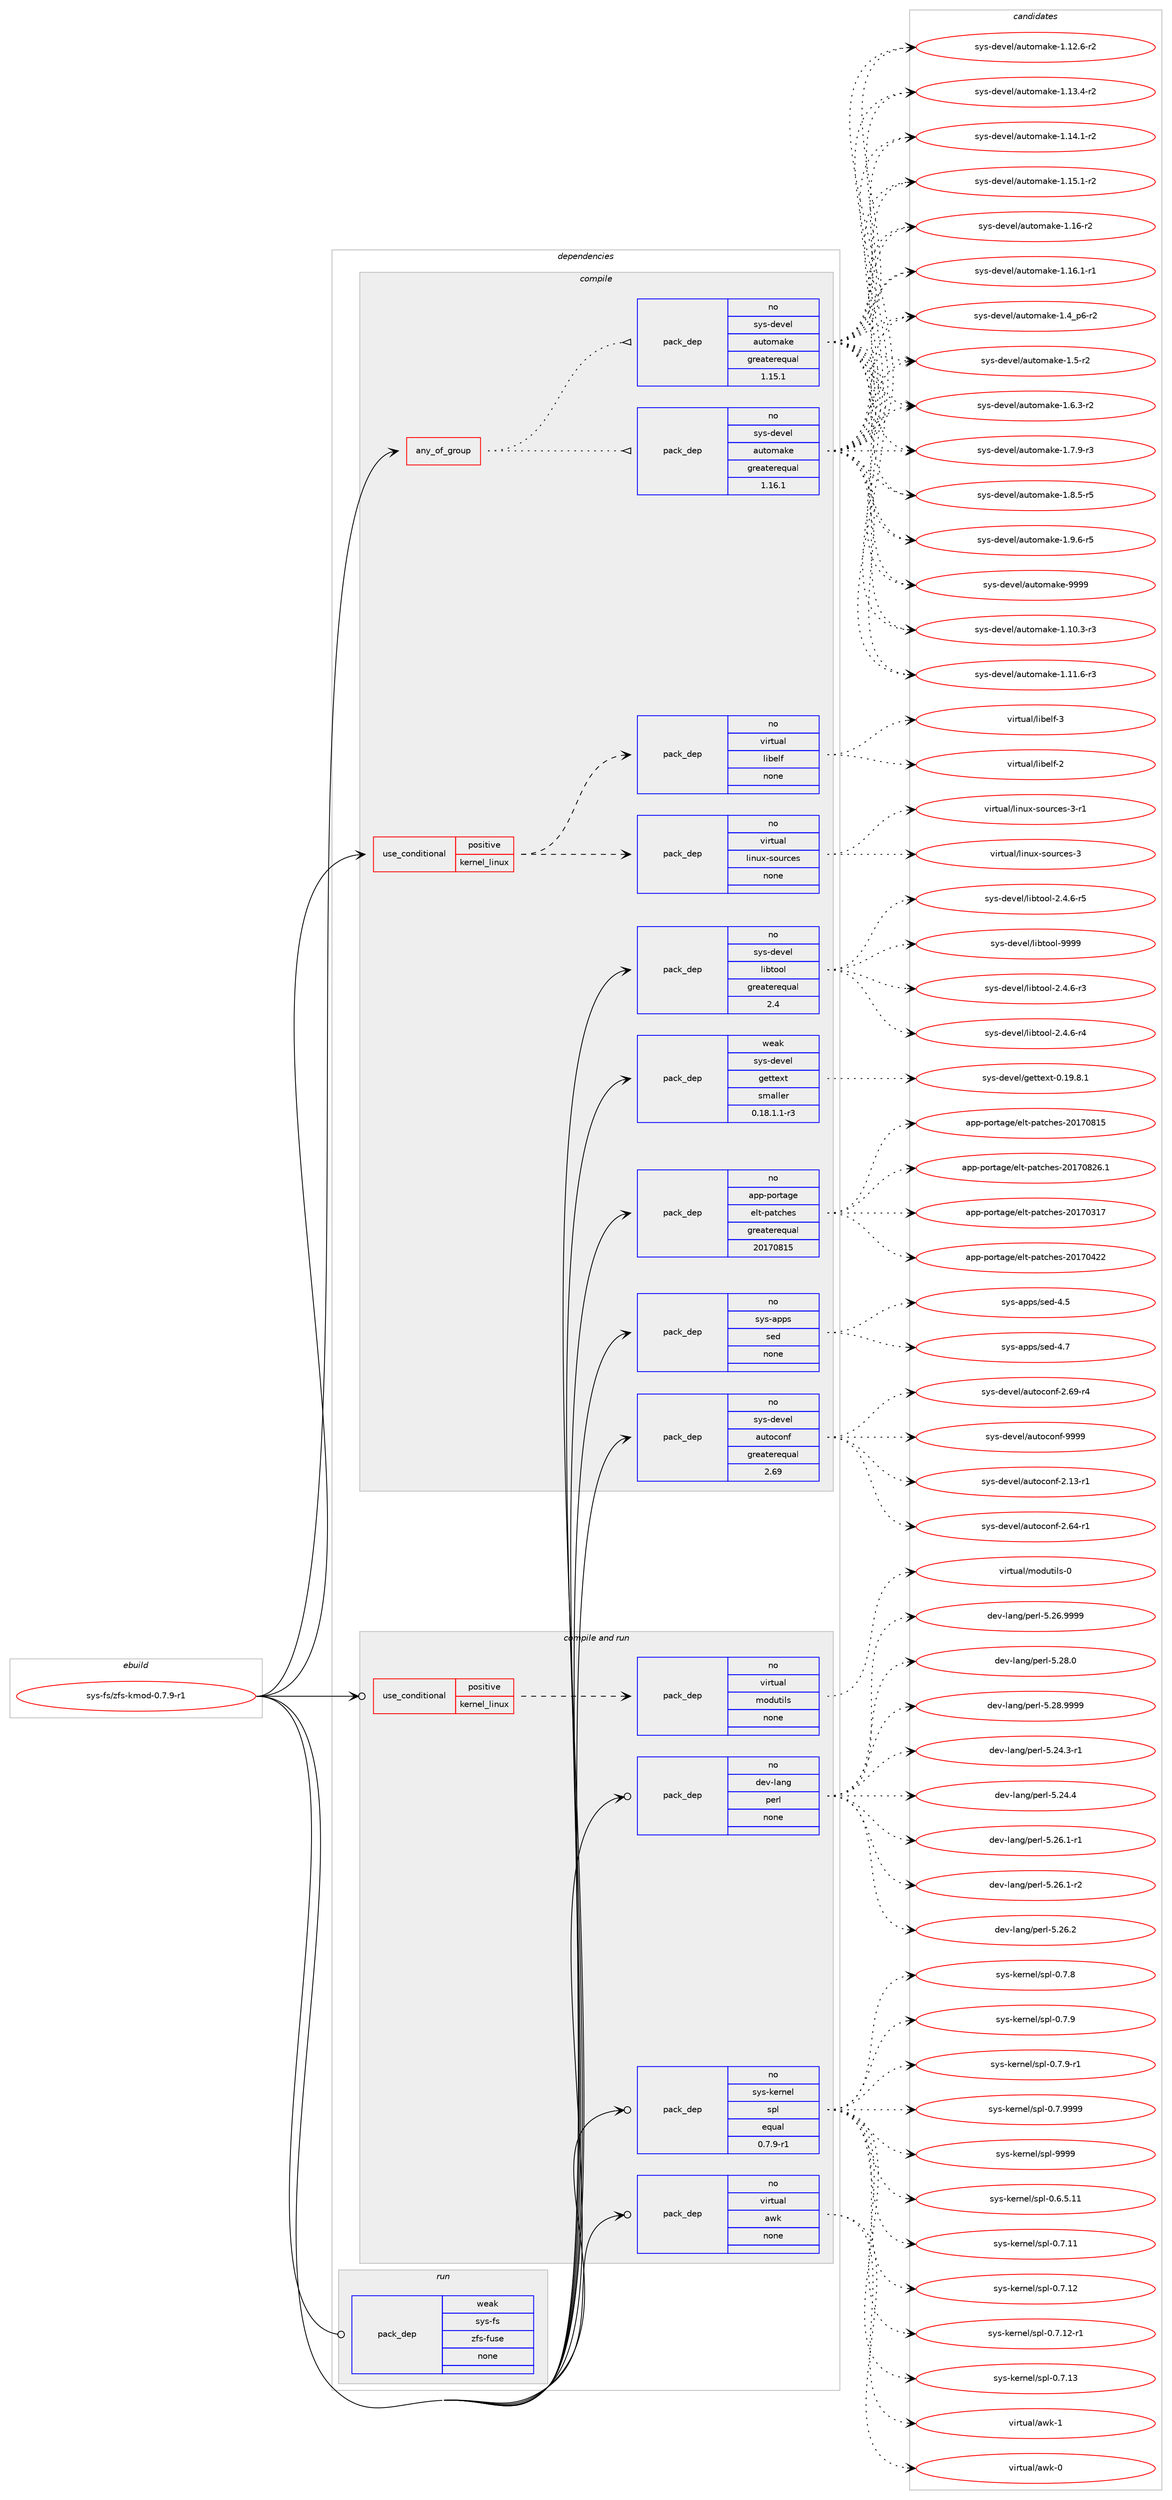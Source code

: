 digraph prolog {

# *************
# Graph options
# *************

newrank=true;
concentrate=true;
compound=true;
graph [rankdir=LR,fontname=Helvetica,fontsize=10,ranksep=1.5];#, ranksep=2.5, nodesep=0.2];
edge  [arrowhead=vee];
node  [fontname=Helvetica,fontsize=10];

# **********
# The ebuild
# **********

subgraph cluster_leftcol {
color=gray;
rank=same;
label=<<i>ebuild</i>>;
id [label="sys-fs/zfs-kmod-0.7.9-r1", color=red, width=4, href="../sys-fs/zfs-kmod-0.7.9-r1.svg"];
}

# ****************
# The dependencies
# ****************

subgraph cluster_midcol {
color=gray;
label=<<i>dependencies</i>>;
subgraph cluster_compile {
fillcolor="#eeeeee";
style=filled;
label=<<i>compile</i>>;
subgraph any27552 {
dependency1733895 [label=<<TABLE BORDER="0" CELLBORDER="1" CELLSPACING="0" CELLPADDING="4"><TR><TD CELLPADDING="10">any_of_group</TD></TR></TABLE>>, shape=none, color=red];subgraph pack1244419 {
dependency1733896 [label=<<TABLE BORDER="0" CELLBORDER="1" CELLSPACING="0" CELLPADDING="4" WIDTH="220"><TR><TD ROWSPAN="6" CELLPADDING="30">pack_dep</TD></TR><TR><TD WIDTH="110">no</TD></TR><TR><TD>sys-devel</TD></TR><TR><TD>automake</TD></TR><TR><TD>greaterequal</TD></TR><TR><TD>1.16.1</TD></TR></TABLE>>, shape=none, color=blue];
}
dependency1733895:e -> dependency1733896:w [weight=20,style="dotted",arrowhead="oinv"];
subgraph pack1244420 {
dependency1733897 [label=<<TABLE BORDER="0" CELLBORDER="1" CELLSPACING="0" CELLPADDING="4" WIDTH="220"><TR><TD ROWSPAN="6" CELLPADDING="30">pack_dep</TD></TR><TR><TD WIDTH="110">no</TD></TR><TR><TD>sys-devel</TD></TR><TR><TD>automake</TD></TR><TR><TD>greaterequal</TD></TR><TR><TD>1.15.1</TD></TR></TABLE>>, shape=none, color=blue];
}
dependency1733895:e -> dependency1733897:w [weight=20,style="dotted",arrowhead="oinv"];
}
id:e -> dependency1733895:w [weight=20,style="solid",arrowhead="vee"];
subgraph cond461006 {
dependency1733898 [label=<<TABLE BORDER="0" CELLBORDER="1" CELLSPACING="0" CELLPADDING="4"><TR><TD ROWSPAN="3" CELLPADDING="10">use_conditional</TD></TR><TR><TD>positive</TD></TR><TR><TD>kernel_linux</TD></TR></TABLE>>, shape=none, color=red];
subgraph pack1244421 {
dependency1733899 [label=<<TABLE BORDER="0" CELLBORDER="1" CELLSPACING="0" CELLPADDING="4" WIDTH="220"><TR><TD ROWSPAN="6" CELLPADDING="30">pack_dep</TD></TR><TR><TD WIDTH="110">no</TD></TR><TR><TD>virtual</TD></TR><TR><TD>linux-sources</TD></TR><TR><TD>none</TD></TR><TR><TD></TD></TR></TABLE>>, shape=none, color=blue];
}
dependency1733898:e -> dependency1733899:w [weight=20,style="dashed",arrowhead="vee"];
subgraph pack1244422 {
dependency1733900 [label=<<TABLE BORDER="0" CELLBORDER="1" CELLSPACING="0" CELLPADDING="4" WIDTH="220"><TR><TD ROWSPAN="6" CELLPADDING="30">pack_dep</TD></TR><TR><TD WIDTH="110">no</TD></TR><TR><TD>virtual</TD></TR><TR><TD>libelf</TD></TR><TR><TD>none</TD></TR><TR><TD></TD></TR></TABLE>>, shape=none, color=blue];
}
dependency1733898:e -> dependency1733900:w [weight=20,style="dashed",arrowhead="vee"];
}
id:e -> dependency1733898:w [weight=20,style="solid",arrowhead="vee"];
subgraph pack1244423 {
dependency1733901 [label=<<TABLE BORDER="0" CELLBORDER="1" CELLSPACING="0" CELLPADDING="4" WIDTH="220"><TR><TD ROWSPAN="6" CELLPADDING="30">pack_dep</TD></TR><TR><TD WIDTH="110">no</TD></TR><TR><TD>app-portage</TD></TR><TR><TD>elt-patches</TD></TR><TR><TD>greaterequal</TD></TR><TR><TD>20170815</TD></TR></TABLE>>, shape=none, color=blue];
}
id:e -> dependency1733901:w [weight=20,style="solid",arrowhead="vee"];
subgraph pack1244424 {
dependency1733902 [label=<<TABLE BORDER="0" CELLBORDER="1" CELLSPACING="0" CELLPADDING="4" WIDTH="220"><TR><TD ROWSPAN="6" CELLPADDING="30">pack_dep</TD></TR><TR><TD WIDTH="110">no</TD></TR><TR><TD>sys-apps</TD></TR><TR><TD>sed</TD></TR><TR><TD>none</TD></TR><TR><TD></TD></TR></TABLE>>, shape=none, color=blue];
}
id:e -> dependency1733902:w [weight=20,style="solid",arrowhead="vee"];
subgraph pack1244425 {
dependency1733903 [label=<<TABLE BORDER="0" CELLBORDER="1" CELLSPACING="0" CELLPADDING="4" WIDTH="220"><TR><TD ROWSPAN="6" CELLPADDING="30">pack_dep</TD></TR><TR><TD WIDTH="110">no</TD></TR><TR><TD>sys-devel</TD></TR><TR><TD>autoconf</TD></TR><TR><TD>greaterequal</TD></TR><TR><TD>2.69</TD></TR></TABLE>>, shape=none, color=blue];
}
id:e -> dependency1733903:w [weight=20,style="solid",arrowhead="vee"];
subgraph pack1244426 {
dependency1733904 [label=<<TABLE BORDER="0" CELLBORDER="1" CELLSPACING="0" CELLPADDING="4" WIDTH="220"><TR><TD ROWSPAN="6" CELLPADDING="30">pack_dep</TD></TR><TR><TD WIDTH="110">no</TD></TR><TR><TD>sys-devel</TD></TR><TR><TD>libtool</TD></TR><TR><TD>greaterequal</TD></TR><TR><TD>2.4</TD></TR></TABLE>>, shape=none, color=blue];
}
id:e -> dependency1733904:w [weight=20,style="solid",arrowhead="vee"];
subgraph pack1244427 {
dependency1733905 [label=<<TABLE BORDER="0" CELLBORDER="1" CELLSPACING="0" CELLPADDING="4" WIDTH="220"><TR><TD ROWSPAN="6" CELLPADDING="30">pack_dep</TD></TR><TR><TD WIDTH="110">weak</TD></TR><TR><TD>sys-devel</TD></TR><TR><TD>gettext</TD></TR><TR><TD>smaller</TD></TR><TR><TD>0.18.1.1-r3</TD></TR></TABLE>>, shape=none, color=blue];
}
id:e -> dependency1733905:w [weight=20,style="solid",arrowhead="vee"];
}
subgraph cluster_compileandrun {
fillcolor="#eeeeee";
style=filled;
label=<<i>compile and run</i>>;
subgraph cond461007 {
dependency1733906 [label=<<TABLE BORDER="0" CELLBORDER="1" CELLSPACING="0" CELLPADDING="4"><TR><TD ROWSPAN="3" CELLPADDING="10">use_conditional</TD></TR><TR><TD>positive</TD></TR><TR><TD>kernel_linux</TD></TR></TABLE>>, shape=none, color=red];
subgraph pack1244428 {
dependency1733907 [label=<<TABLE BORDER="0" CELLBORDER="1" CELLSPACING="0" CELLPADDING="4" WIDTH="220"><TR><TD ROWSPAN="6" CELLPADDING="30">pack_dep</TD></TR><TR><TD WIDTH="110">no</TD></TR><TR><TD>virtual</TD></TR><TR><TD>modutils</TD></TR><TR><TD>none</TD></TR><TR><TD></TD></TR></TABLE>>, shape=none, color=blue];
}
dependency1733906:e -> dependency1733907:w [weight=20,style="dashed",arrowhead="vee"];
}
id:e -> dependency1733906:w [weight=20,style="solid",arrowhead="odotvee"];
subgraph pack1244429 {
dependency1733908 [label=<<TABLE BORDER="0" CELLBORDER="1" CELLSPACING="0" CELLPADDING="4" WIDTH="220"><TR><TD ROWSPAN="6" CELLPADDING="30">pack_dep</TD></TR><TR><TD WIDTH="110">no</TD></TR><TR><TD>dev-lang</TD></TR><TR><TD>perl</TD></TR><TR><TD>none</TD></TR><TR><TD></TD></TR></TABLE>>, shape=none, color=blue];
}
id:e -> dependency1733908:w [weight=20,style="solid",arrowhead="odotvee"];
subgraph pack1244430 {
dependency1733909 [label=<<TABLE BORDER="0" CELLBORDER="1" CELLSPACING="0" CELLPADDING="4" WIDTH="220"><TR><TD ROWSPAN="6" CELLPADDING="30">pack_dep</TD></TR><TR><TD WIDTH="110">no</TD></TR><TR><TD>sys-kernel</TD></TR><TR><TD>spl</TD></TR><TR><TD>equal</TD></TR><TR><TD>0.7.9-r1</TD></TR></TABLE>>, shape=none, color=blue];
}
id:e -> dependency1733909:w [weight=20,style="solid",arrowhead="odotvee"];
subgraph pack1244431 {
dependency1733910 [label=<<TABLE BORDER="0" CELLBORDER="1" CELLSPACING="0" CELLPADDING="4" WIDTH="220"><TR><TD ROWSPAN="6" CELLPADDING="30">pack_dep</TD></TR><TR><TD WIDTH="110">no</TD></TR><TR><TD>virtual</TD></TR><TR><TD>awk</TD></TR><TR><TD>none</TD></TR><TR><TD></TD></TR></TABLE>>, shape=none, color=blue];
}
id:e -> dependency1733910:w [weight=20,style="solid",arrowhead="odotvee"];
}
subgraph cluster_run {
fillcolor="#eeeeee";
style=filled;
label=<<i>run</i>>;
subgraph pack1244432 {
dependency1733911 [label=<<TABLE BORDER="0" CELLBORDER="1" CELLSPACING="0" CELLPADDING="4" WIDTH="220"><TR><TD ROWSPAN="6" CELLPADDING="30">pack_dep</TD></TR><TR><TD WIDTH="110">weak</TD></TR><TR><TD>sys-fs</TD></TR><TR><TD>zfs-fuse</TD></TR><TR><TD>none</TD></TR><TR><TD></TD></TR></TABLE>>, shape=none, color=blue];
}
id:e -> dependency1733911:w [weight=20,style="solid",arrowhead="odot"];
}
}

# **************
# The candidates
# **************

subgraph cluster_choices {
rank=same;
color=gray;
label=<<i>candidates</i>>;

subgraph choice1244419 {
color=black;
nodesep=1;
choice11512111545100101118101108479711711611110997107101454946494846514511451 [label="sys-devel/automake-1.10.3-r3", color=red, width=4,href="../sys-devel/automake-1.10.3-r3.svg"];
choice11512111545100101118101108479711711611110997107101454946494946544511451 [label="sys-devel/automake-1.11.6-r3", color=red, width=4,href="../sys-devel/automake-1.11.6-r3.svg"];
choice11512111545100101118101108479711711611110997107101454946495046544511450 [label="sys-devel/automake-1.12.6-r2", color=red, width=4,href="../sys-devel/automake-1.12.6-r2.svg"];
choice11512111545100101118101108479711711611110997107101454946495146524511450 [label="sys-devel/automake-1.13.4-r2", color=red, width=4,href="../sys-devel/automake-1.13.4-r2.svg"];
choice11512111545100101118101108479711711611110997107101454946495246494511450 [label="sys-devel/automake-1.14.1-r2", color=red, width=4,href="../sys-devel/automake-1.14.1-r2.svg"];
choice11512111545100101118101108479711711611110997107101454946495346494511450 [label="sys-devel/automake-1.15.1-r2", color=red, width=4,href="../sys-devel/automake-1.15.1-r2.svg"];
choice1151211154510010111810110847971171161111099710710145494649544511450 [label="sys-devel/automake-1.16-r2", color=red, width=4,href="../sys-devel/automake-1.16-r2.svg"];
choice11512111545100101118101108479711711611110997107101454946495446494511449 [label="sys-devel/automake-1.16.1-r1", color=red, width=4,href="../sys-devel/automake-1.16.1-r1.svg"];
choice115121115451001011181011084797117116111109971071014549465295112544511450 [label="sys-devel/automake-1.4_p6-r2", color=red, width=4,href="../sys-devel/automake-1.4_p6-r2.svg"];
choice11512111545100101118101108479711711611110997107101454946534511450 [label="sys-devel/automake-1.5-r2", color=red, width=4,href="../sys-devel/automake-1.5-r2.svg"];
choice115121115451001011181011084797117116111109971071014549465446514511450 [label="sys-devel/automake-1.6.3-r2", color=red, width=4,href="../sys-devel/automake-1.6.3-r2.svg"];
choice115121115451001011181011084797117116111109971071014549465546574511451 [label="sys-devel/automake-1.7.9-r3", color=red, width=4,href="../sys-devel/automake-1.7.9-r3.svg"];
choice115121115451001011181011084797117116111109971071014549465646534511453 [label="sys-devel/automake-1.8.5-r5", color=red, width=4,href="../sys-devel/automake-1.8.5-r5.svg"];
choice115121115451001011181011084797117116111109971071014549465746544511453 [label="sys-devel/automake-1.9.6-r5", color=red, width=4,href="../sys-devel/automake-1.9.6-r5.svg"];
choice115121115451001011181011084797117116111109971071014557575757 [label="sys-devel/automake-9999", color=red, width=4,href="../sys-devel/automake-9999.svg"];
dependency1733896:e -> choice11512111545100101118101108479711711611110997107101454946494846514511451:w [style=dotted,weight="100"];
dependency1733896:e -> choice11512111545100101118101108479711711611110997107101454946494946544511451:w [style=dotted,weight="100"];
dependency1733896:e -> choice11512111545100101118101108479711711611110997107101454946495046544511450:w [style=dotted,weight="100"];
dependency1733896:e -> choice11512111545100101118101108479711711611110997107101454946495146524511450:w [style=dotted,weight="100"];
dependency1733896:e -> choice11512111545100101118101108479711711611110997107101454946495246494511450:w [style=dotted,weight="100"];
dependency1733896:e -> choice11512111545100101118101108479711711611110997107101454946495346494511450:w [style=dotted,weight="100"];
dependency1733896:e -> choice1151211154510010111810110847971171161111099710710145494649544511450:w [style=dotted,weight="100"];
dependency1733896:e -> choice11512111545100101118101108479711711611110997107101454946495446494511449:w [style=dotted,weight="100"];
dependency1733896:e -> choice115121115451001011181011084797117116111109971071014549465295112544511450:w [style=dotted,weight="100"];
dependency1733896:e -> choice11512111545100101118101108479711711611110997107101454946534511450:w [style=dotted,weight="100"];
dependency1733896:e -> choice115121115451001011181011084797117116111109971071014549465446514511450:w [style=dotted,weight="100"];
dependency1733896:e -> choice115121115451001011181011084797117116111109971071014549465546574511451:w [style=dotted,weight="100"];
dependency1733896:e -> choice115121115451001011181011084797117116111109971071014549465646534511453:w [style=dotted,weight="100"];
dependency1733896:e -> choice115121115451001011181011084797117116111109971071014549465746544511453:w [style=dotted,weight="100"];
dependency1733896:e -> choice115121115451001011181011084797117116111109971071014557575757:w [style=dotted,weight="100"];
}
subgraph choice1244420 {
color=black;
nodesep=1;
choice11512111545100101118101108479711711611110997107101454946494846514511451 [label="sys-devel/automake-1.10.3-r3", color=red, width=4,href="../sys-devel/automake-1.10.3-r3.svg"];
choice11512111545100101118101108479711711611110997107101454946494946544511451 [label="sys-devel/automake-1.11.6-r3", color=red, width=4,href="../sys-devel/automake-1.11.6-r3.svg"];
choice11512111545100101118101108479711711611110997107101454946495046544511450 [label="sys-devel/automake-1.12.6-r2", color=red, width=4,href="../sys-devel/automake-1.12.6-r2.svg"];
choice11512111545100101118101108479711711611110997107101454946495146524511450 [label="sys-devel/automake-1.13.4-r2", color=red, width=4,href="../sys-devel/automake-1.13.4-r2.svg"];
choice11512111545100101118101108479711711611110997107101454946495246494511450 [label="sys-devel/automake-1.14.1-r2", color=red, width=4,href="../sys-devel/automake-1.14.1-r2.svg"];
choice11512111545100101118101108479711711611110997107101454946495346494511450 [label="sys-devel/automake-1.15.1-r2", color=red, width=4,href="../sys-devel/automake-1.15.1-r2.svg"];
choice1151211154510010111810110847971171161111099710710145494649544511450 [label="sys-devel/automake-1.16-r2", color=red, width=4,href="../sys-devel/automake-1.16-r2.svg"];
choice11512111545100101118101108479711711611110997107101454946495446494511449 [label="sys-devel/automake-1.16.1-r1", color=red, width=4,href="../sys-devel/automake-1.16.1-r1.svg"];
choice115121115451001011181011084797117116111109971071014549465295112544511450 [label="sys-devel/automake-1.4_p6-r2", color=red, width=4,href="../sys-devel/automake-1.4_p6-r2.svg"];
choice11512111545100101118101108479711711611110997107101454946534511450 [label="sys-devel/automake-1.5-r2", color=red, width=4,href="../sys-devel/automake-1.5-r2.svg"];
choice115121115451001011181011084797117116111109971071014549465446514511450 [label="sys-devel/automake-1.6.3-r2", color=red, width=4,href="../sys-devel/automake-1.6.3-r2.svg"];
choice115121115451001011181011084797117116111109971071014549465546574511451 [label="sys-devel/automake-1.7.9-r3", color=red, width=4,href="../sys-devel/automake-1.7.9-r3.svg"];
choice115121115451001011181011084797117116111109971071014549465646534511453 [label="sys-devel/automake-1.8.5-r5", color=red, width=4,href="../sys-devel/automake-1.8.5-r5.svg"];
choice115121115451001011181011084797117116111109971071014549465746544511453 [label="sys-devel/automake-1.9.6-r5", color=red, width=4,href="../sys-devel/automake-1.9.6-r5.svg"];
choice115121115451001011181011084797117116111109971071014557575757 [label="sys-devel/automake-9999", color=red, width=4,href="../sys-devel/automake-9999.svg"];
dependency1733897:e -> choice11512111545100101118101108479711711611110997107101454946494846514511451:w [style=dotted,weight="100"];
dependency1733897:e -> choice11512111545100101118101108479711711611110997107101454946494946544511451:w [style=dotted,weight="100"];
dependency1733897:e -> choice11512111545100101118101108479711711611110997107101454946495046544511450:w [style=dotted,weight="100"];
dependency1733897:e -> choice11512111545100101118101108479711711611110997107101454946495146524511450:w [style=dotted,weight="100"];
dependency1733897:e -> choice11512111545100101118101108479711711611110997107101454946495246494511450:w [style=dotted,weight="100"];
dependency1733897:e -> choice11512111545100101118101108479711711611110997107101454946495346494511450:w [style=dotted,weight="100"];
dependency1733897:e -> choice1151211154510010111810110847971171161111099710710145494649544511450:w [style=dotted,weight="100"];
dependency1733897:e -> choice11512111545100101118101108479711711611110997107101454946495446494511449:w [style=dotted,weight="100"];
dependency1733897:e -> choice115121115451001011181011084797117116111109971071014549465295112544511450:w [style=dotted,weight="100"];
dependency1733897:e -> choice11512111545100101118101108479711711611110997107101454946534511450:w [style=dotted,weight="100"];
dependency1733897:e -> choice115121115451001011181011084797117116111109971071014549465446514511450:w [style=dotted,weight="100"];
dependency1733897:e -> choice115121115451001011181011084797117116111109971071014549465546574511451:w [style=dotted,weight="100"];
dependency1733897:e -> choice115121115451001011181011084797117116111109971071014549465646534511453:w [style=dotted,weight="100"];
dependency1733897:e -> choice115121115451001011181011084797117116111109971071014549465746544511453:w [style=dotted,weight="100"];
dependency1733897:e -> choice115121115451001011181011084797117116111109971071014557575757:w [style=dotted,weight="100"];
}
subgraph choice1244421 {
color=black;
nodesep=1;
choice118105114116117971084710810511011712045115111117114991011154551 [label="virtual/linux-sources-3", color=red, width=4,href="../virtual/linux-sources-3.svg"];
choice1181051141161179710847108105110117120451151111171149910111545514511449 [label="virtual/linux-sources-3-r1", color=red, width=4,href="../virtual/linux-sources-3-r1.svg"];
dependency1733899:e -> choice118105114116117971084710810511011712045115111117114991011154551:w [style=dotted,weight="100"];
dependency1733899:e -> choice1181051141161179710847108105110117120451151111171149910111545514511449:w [style=dotted,weight="100"];
}
subgraph choice1244422 {
color=black;
nodesep=1;
choice1181051141161179710847108105981011081024550 [label="virtual/libelf-2", color=red, width=4,href="../virtual/libelf-2.svg"];
choice1181051141161179710847108105981011081024551 [label="virtual/libelf-3", color=red, width=4,href="../virtual/libelf-3.svg"];
dependency1733900:e -> choice1181051141161179710847108105981011081024550:w [style=dotted,weight="100"];
dependency1733900:e -> choice1181051141161179710847108105981011081024551:w [style=dotted,weight="100"];
}
subgraph choice1244423 {
color=black;
nodesep=1;
choice97112112451121111141169710310147101108116451129711699104101115455048495548514955 [label="app-portage/elt-patches-20170317", color=red, width=4,href="../app-portage/elt-patches-20170317.svg"];
choice97112112451121111141169710310147101108116451129711699104101115455048495548525050 [label="app-portage/elt-patches-20170422", color=red, width=4,href="../app-portage/elt-patches-20170422.svg"];
choice97112112451121111141169710310147101108116451129711699104101115455048495548564953 [label="app-portage/elt-patches-20170815", color=red, width=4,href="../app-portage/elt-patches-20170815.svg"];
choice971121124511211111411697103101471011081164511297116991041011154550484955485650544649 [label="app-portage/elt-patches-20170826.1", color=red, width=4,href="../app-portage/elt-patches-20170826.1.svg"];
dependency1733901:e -> choice97112112451121111141169710310147101108116451129711699104101115455048495548514955:w [style=dotted,weight="100"];
dependency1733901:e -> choice97112112451121111141169710310147101108116451129711699104101115455048495548525050:w [style=dotted,weight="100"];
dependency1733901:e -> choice97112112451121111141169710310147101108116451129711699104101115455048495548564953:w [style=dotted,weight="100"];
dependency1733901:e -> choice971121124511211111411697103101471011081164511297116991041011154550484955485650544649:w [style=dotted,weight="100"];
}
subgraph choice1244424 {
color=black;
nodesep=1;
choice11512111545971121121154711510110045524653 [label="sys-apps/sed-4.5", color=red, width=4,href="../sys-apps/sed-4.5.svg"];
choice11512111545971121121154711510110045524655 [label="sys-apps/sed-4.7", color=red, width=4,href="../sys-apps/sed-4.7.svg"];
dependency1733902:e -> choice11512111545971121121154711510110045524653:w [style=dotted,weight="100"];
dependency1733902:e -> choice11512111545971121121154711510110045524655:w [style=dotted,weight="100"];
}
subgraph choice1244425 {
color=black;
nodesep=1;
choice1151211154510010111810110847971171161119911111010245504649514511449 [label="sys-devel/autoconf-2.13-r1", color=red, width=4,href="../sys-devel/autoconf-2.13-r1.svg"];
choice1151211154510010111810110847971171161119911111010245504654524511449 [label="sys-devel/autoconf-2.64-r1", color=red, width=4,href="../sys-devel/autoconf-2.64-r1.svg"];
choice1151211154510010111810110847971171161119911111010245504654574511452 [label="sys-devel/autoconf-2.69-r4", color=red, width=4,href="../sys-devel/autoconf-2.69-r4.svg"];
choice115121115451001011181011084797117116111991111101024557575757 [label="sys-devel/autoconf-9999", color=red, width=4,href="../sys-devel/autoconf-9999.svg"];
dependency1733903:e -> choice1151211154510010111810110847971171161119911111010245504649514511449:w [style=dotted,weight="100"];
dependency1733903:e -> choice1151211154510010111810110847971171161119911111010245504654524511449:w [style=dotted,weight="100"];
dependency1733903:e -> choice1151211154510010111810110847971171161119911111010245504654574511452:w [style=dotted,weight="100"];
dependency1733903:e -> choice115121115451001011181011084797117116111991111101024557575757:w [style=dotted,weight="100"];
}
subgraph choice1244426 {
color=black;
nodesep=1;
choice1151211154510010111810110847108105981161111111084550465246544511451 [label="sys-devel/libtool-2.4.6-r3", color=red, width=4,href="../sys-devel/libtool-2.4.6-r3.svg"];
choice1151211154510010111810110847108105981161111111084550465246544511452 [label="sys-devel/libtool-2.4.6-r4", color=red, width=4,href="../sys-devel/libtool-2.4.6-r4.svg"];
choice1151211154510010111810110847108105981161111111084550465246544511453 [label="sys-devel/libtool-2.4.6-r5", color=red, width=4,href="../sys-devel/libtool-2.4.6-r5.svg"];
choice1151211154510010111810110847108105981161111111084557575757 [label="sys-devel/libtool-9999", color=red, width=4,href="../sys-devel/libtool-9999.svg"];
dependency1733904:e -> choice1151211154510010111810110847108105981161111111084550465246544511451:w [style=dotted,weight="100"];
dependency1733904:e -> choice1151211154510010111810110847108105981161111111084550465246544511452:w [style=dotted,weight="100"];
dependency1733904:e -> choice1151211154510010111810110847108105981161111111084550465246544511453:w [style=dotted,weight="100"];
dependency1733904:e -> choice1151211154510010111810110847108105981161111111084557575757:w [style=dotted,weight="100"];
}
subgraph choice1244427 {
color=black;
nodesep=1;
choice1151211154510010111810110847103101116116101120116454846495746564649 [label="sys-devel/gettext-0.19.8.1", color=red, width=4,href="../sys-devel/gettext-0.19.8.1.svg"];
dependency1733905:e -> choice1151211154510010111810110847103101116116101120116454846495746564649:w [style=dotted,weight="100"];
}
subgraph choice1244428 {
color=black;
nodesep=1;
choice11810511411611797108471091111001171161051081154548 [label="virtual/modutils-0", color=red, width=4,href="../virtual/modutils-0.svg"];
dependency1733907:e -> choice11810511411611797108471091111001171161051081154548:w [style=dotted,weight="100"];
}
subgraph choice1244429 {
color=black;
nodesep=1;
choice100101118451089711010347112101114108455346505246514511449 [label="dev-lang/perl-5.24.3-r1", color=red, width=4,href="../dev-lang/perl-5.24.3-r1.svg"];
choice10010111845108971101034711210111410845534650524652 [label="dev-lang/perl-5.24.4", color=red, width=4,href="../dev-lang/perl-5.24.4.svg"];
choice100101118451089711010347112101114108455346505446494511449 [label="dev-lang/perl-5.26.1-r1", color=red, width=4,href="../dev-lang/perl-5.26.1-r1.svg"];
choice100101118451089711010347112101114108455346505446494511450 [label="dev-lang/perl-5.26.1-r2", color=red, width=4,href="../dev-lang/perl-5.26.1-r2.svg"];
choice10010111845108971101034711210111410845534650544650 [label="dev-lang/perl-5.26.2", color=red, width=4,href="../dev-lang/perl-5.26.2.svg"];
choice10010111845108971101034711210111410845534650544657575757 [label="dev-lang/perl-5.26.9999", color=red, width=4,href="../dev-lang/perl-5.26.9999.svg"];
choice10010111845108971101034711210111410845534650564648 [label="dev-lang/perl-5.28.0", color=red, width=4,href="../dev-lang/perl-5.28.0.svg"];
choice10010111845108971101034711210111410845534650564657575757 [label="dev-lang/perl-5.28.9999", color=red, width=4,href="../dev-lang/perl-5.28.9999.svg"];
dependency1733908:e -> choice100101118451089711010347112101114108455346505246514511449:w [style=dotted,weight="100"];
dependency1733908:e -> choice10010111845108971101034711210111410845534650524652:w [style=dotted,weight="100"];
dependency1733908:e -> choice100101118451089711010347112101114108455346505446494511449:w [style=dotted,weight="100"];
dependency1733908:e -> choice100101118451089711010347112101114108455346505446494511450:w [style=dotted,weight="100"];
dependency1733908:e -> choice10010111845108971101034711210111410845534650544650:w [style=dotted,weight="100"];
dependency1733908:e -> choice10010111845108971101034711210111410845534650544657575757:w [style=dotted,weight="100"];
dependency1733908:e -> choice10010111845108971101034711210111410845534650564648:w [style=dotted,weight="100"];
dependency1733908:e -> choice10010111845108971101034711210111410845534650564657575757:w [style=dotted,weight="100"];
}
subgraph choice1244430 {
color=black;
nodesep=1;
choice1151211154510710111411010110847115112108454846544653464949 [label="sys-kernel/spl-0.6.5.11", color=red, width=4,href="../sys-kernel/spl-0.6.5.11.svg"];
choice115121115451071011141101011084711511210845484655464949 [label="sys-kernel/spl-0.7.11", color=red, width=4,href="../sys-kernel/spl-0.7.11.svg"];
choice115121115451071011141101011084711511210845484655464950 [label="sys-kernel/spl-0.7.12", color=red, width=4,href="../sys-kernel/spl-0.7.12.svg"];
choice1151211154510710111411010110847115112108454846554649504511449 [label="sys-kernel/spl-0.7.12-r1", color=red, width=4,href="../sys-kernel/spl-0.7.12-r1.svg"];
choice115121115451071011141101011084711511210845484655464951 [label="sys-kernel/spl-0.7.13", color=red, width=4,href="../sys-kernel/spl-0.7.13.svg"];
choice1151211154510710111411010110847115112108454846554656 [label="sys-kernel/spl-0.7.8", color=red, width=4,href="../sys-kernel/spl-0.7.8.svg"];
choice1151211154510710111411010110847115112108454846554657 [label="sys-kernel/spl-0.7.9", color=red, width=4,href="../sys-kernel/spl-0.7.9.svg"];
choice11512111545107101114110101108471151121084548465546574511449 [label="sys-kernel/spl-0.7.9-r1", color=red, width=4,href="../sys-kernel/spl-0.7.9-r1.svg"];
choice1151211154510710111411010110847115112108454846554657575757 [label="sys-kernel/spl-0.7.9999", color=red, width=4,href="../sys-kernel/spl-0.7.9999.svg"];
choice11512111545107101114110101108471151121084557575757 [label="sys-kernel/spl-9999", color=red, width=4,href="../sys-kernel/spl-9999.svg"];
dependency1733909:e -> choice1151211154510710111411010110847115112108454846544653464949:w [style=dotted,weight="100"];
dependency1733909:e -> choice115121115451071011141101011084711511210845484655464949:w [style=dotted,weight="100"];
dependency1733909:e -> choice115121115451071011141101011084711511210845484655464950:w [style=dotted,weight="100"];
dependency1733909:e -> choice1151211154510710111411010110847115112108454846554649504511449:w [style=dotted,weight="100"];
dependency1733909:e -> choice115121115451071011141101011084711511210845484655464951:w [style=dotted,weight="100"];
dependency1733909:e -> choice1151211154510710111411010110847115112108454846554656:w [style=dotted,weight="100"];
dependency1733909:e -> choice1151211154510710111411010110847115112108454846554657:w [style=dotted,weight="100"];
dependency1733909:e -> choice11512111545107101114110101108471151121084548465546574511449:w [style=dotted,weight="100"];
dependency1733909:e -> choice1151211154510710111411010110847115112108454846554657575757:w [style=dotted,weight="100"];
dependency1733909:e -> choice11512111545107101114110101108471151121084557575757:w [style=dotted,weight="100"];
}
subgraph choice1244431 {
color=black;
nodesep=1;
choice1181051141161179710847971191074548 [label="virtual/awk-0", color=red, width=4,href="../virtual/awk-0.svg"];
choice1181051141161179710847971191074549 [label="virtual/awk-1", color=red, width=4,href="../virtual/awk-1.svg"];
dependency1733910:e -> choice1181051141161179710847971191074548:w [style=dotted,weight="100"];
dependency1733910:e -> choice1181051141161179710847971191074549:w [style=dotted,weight="100"];
}
subgraph choice1244432 {
color=black;
nodesep=1;
}
}

}
